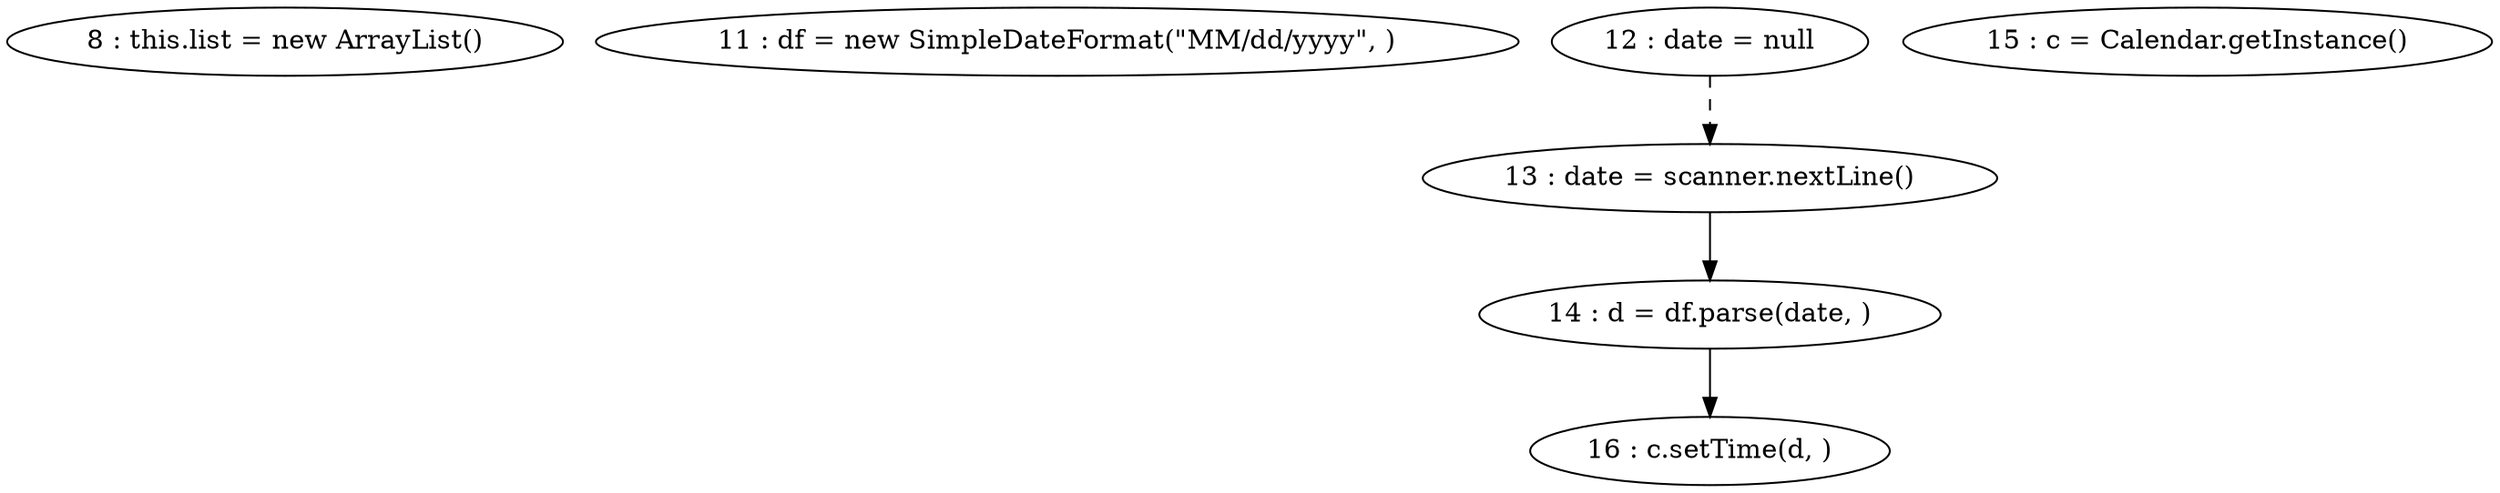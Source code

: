 digraph G {
"8 : this.list = new ArrayList()"
"11 : df = new SimpleDateFormat(\"MM/dd/yyyy\", )"
"12 : date = null"
"12 : date = null" -> "13 : date = scanner.nextLine()" [style=dashed]
"13 : date = scanner.nextLine()"
"13 : date = scanner.nextLine()" -> "14 : d = df.parse(date, )"
"14 : d = df.parse(date, )"
"14 : d = df.parse(date, )" -> "16 : c.setTime(d, )"
"15 : c = Calendar.getInstance()"
"16 : c.setTime(d, )"
}